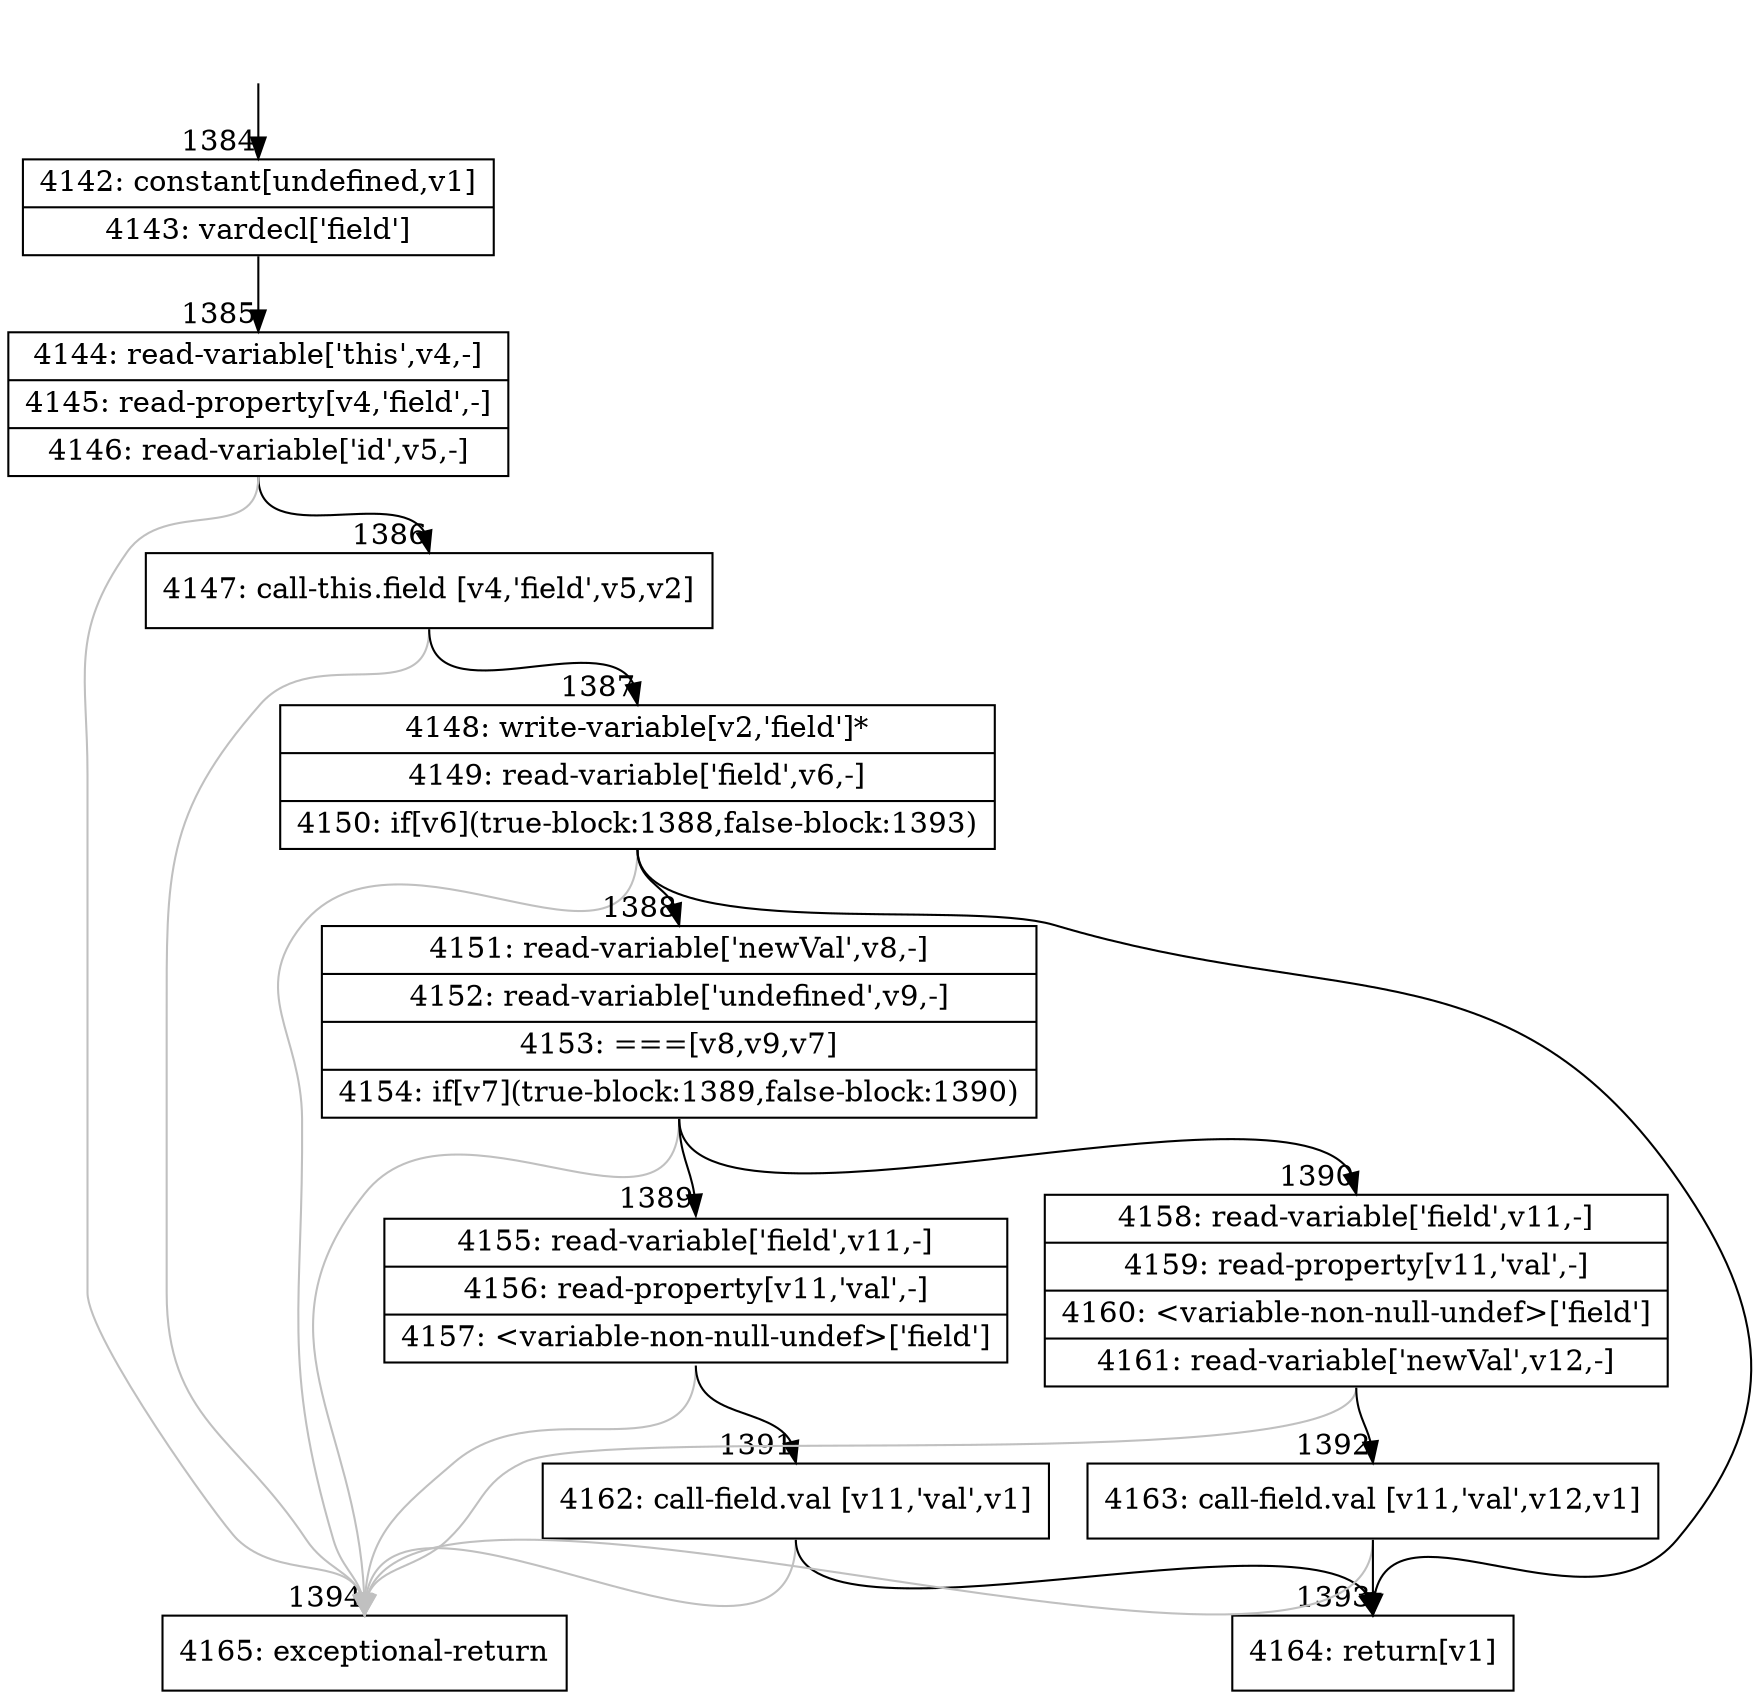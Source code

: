 digraph {
rankdir="TD"
BB_entry112[shape=none,label=""];
BB_entry112 -> BB1384 [tailport=s, headport=n, headlabel="    1384"]
BB1384 [shape=record label="{4142: constant[undefined,v1]|4143: vardecl['field']}" ] 
BB1384 -> BB1385 [tailport=s, headport=n, headlabel="      1385"]
BB1385 [shape=record label="{4144: read-variable['this',v4,-]|4145: read-property[v4,'field',-]|4146: read-variable['id',v5,-]}" ] 
BB1385 -> BB1386 [tailport=s, headport=n, headlabel="      1386"]
BB1385 -> BB1394 [tailport=s, headport=n, color=gray, headlabel="      1394"]
BB1386 [shape=record label="{4147: call-this.field [v4,'field',v5,v2]}" ] 
BB1386 -> BB1387 [tailport=s, headport=n, headlabel="      1387"]
BB1386 -> BB1394 [tailport=s, headport=n, color=gray]
BB1387 [shape=record label="{4148: write-variable[v2,'field']*|4149: read-variable['field',v6,-]|4150: if[v6](true-block:1388,false-block:1393)}" ] 
BB1387 -> BB1388 [tailport=s, headport=n, headlabel="      1388"]
BB1387 -> BB1393 [tailport=s, headport=n, headlabel="      1393"]
BB1387 -> BB1394 [tailport=s, headport=n, color=gray]
BB1388 [shape=record label="{4151: read-variable['newVal',v8,-]|4152: read-variable['undefined',v9,-]|4153: ===[v8,v9,v7]|4154: if[v7](true-block:1389,false-block:1390)}" ] 
BB1388 -> BB1389 [tailport=s, headport=n, headlabel="      1389"]
BB1388 -> BB1390 [tailport=s, headport=n, headlabel="      1390"]
BB1388 -> BB1394 [tailport=s, headport=n, color=gray]
BB1389 [shape=record label="{4155: read-variable['field',v11,-]|4156: read-property[v11,'val',-]|4157: \<variable-non-null-undef\>['field']}" ] 
BB1389 -> BB1391 [tailport=s, headport=n, headlabel="      1391"]
BB1389 -> BB1394 [tailport=s, headport=n, color=gray]
BB1390 [shape=record label="{4158: read-variable['field',v11,-]|4159: read-property[v11,'val',-]|4160: \<variable-non-null-undef\>['field']|4161: read-variable['newVal',v12,-]}" ] 
BB1390 -> BB1392 [tailport=s, headport=n, headlabel="      1392"]
BB1390 -> BB1394 [tailport=s, headport=n, color=gray]
BB1391 [shape=record label="{4162: call-field.val [v11,'val',v1]}" ] 
BB1391 -> BB1393 [tailport=s, headport=n]
BB1391 -> BB1394 [tailport=s, headport=n, color=gray]
BB1392 [shape=record label="{4163: call-field.val [v11,'val',v12,v1]}" ] 
BB1392 -> BB1393 [tailport=s, headport=n]
BB1392 -> BB1394 [tailport=s, headport=n, color=gray]
BB1393 [shape=record label="{4164: return[v1]}" ] 
BB1394 [shape=record label="{4165: exceptional-return}" ] 
//#$~ 1183
}
